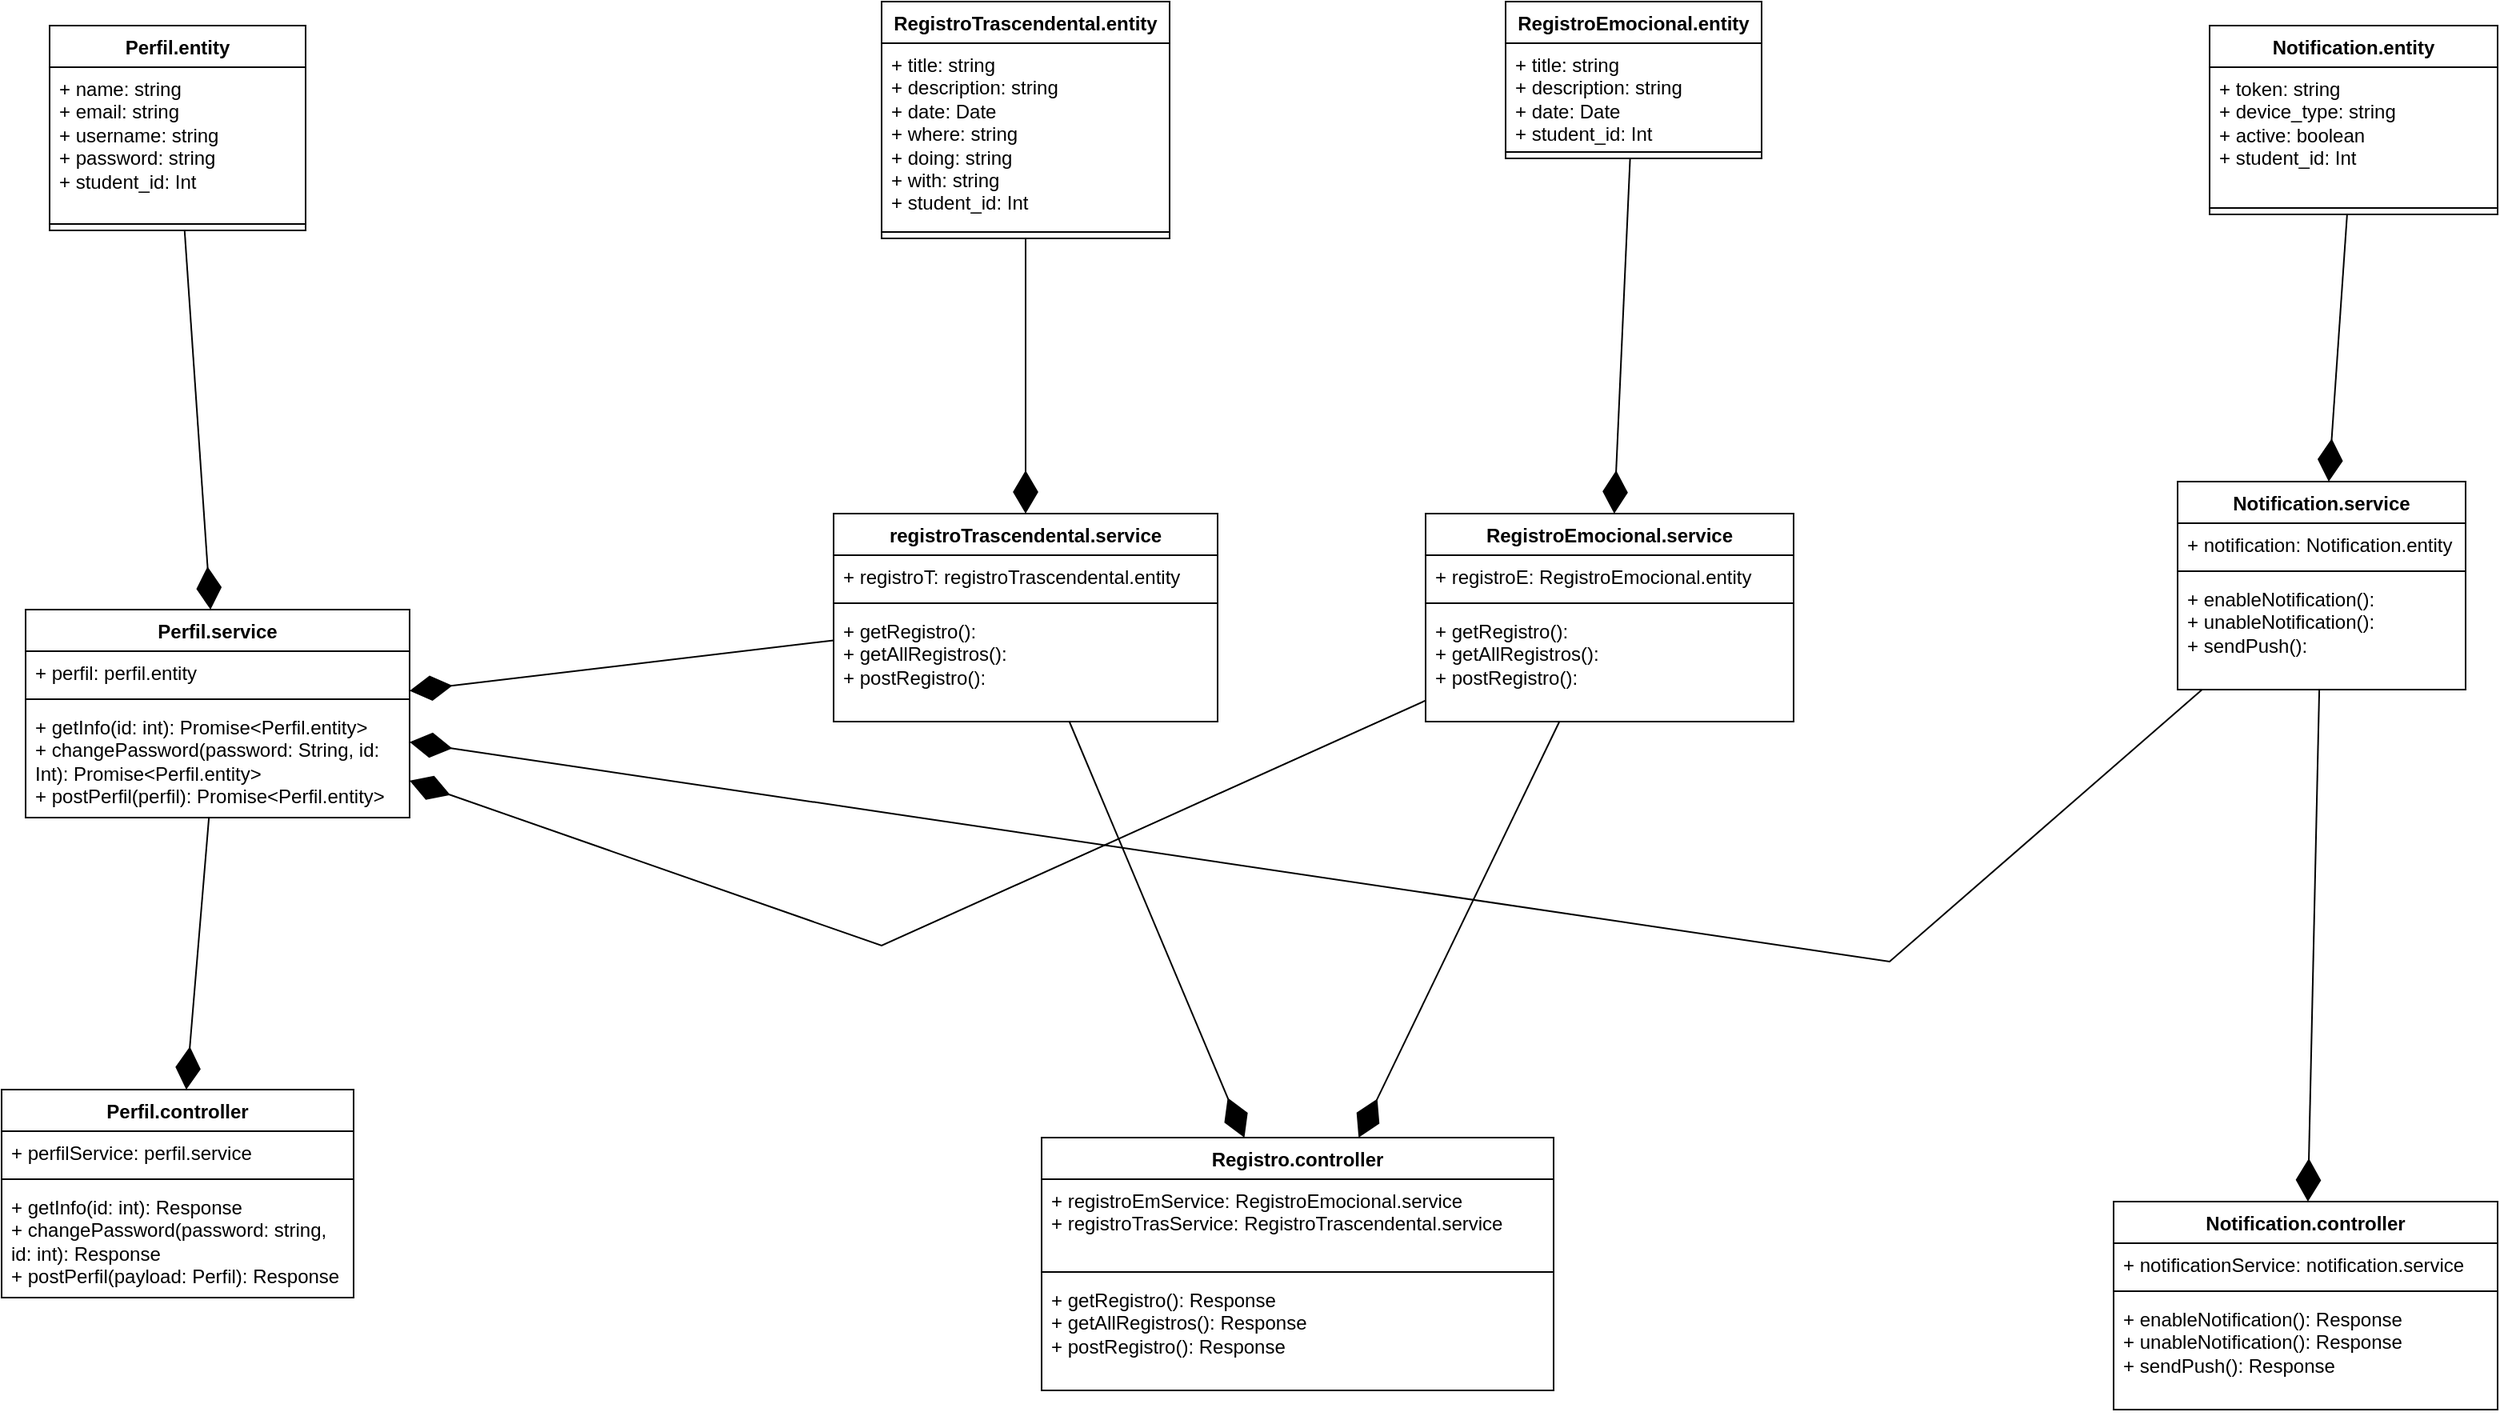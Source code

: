 <mxfile version="22.0.6" type="github">
  <diagram id="C5RBs43oDa-KdzZeNtuy" name="Page-1">
    <mxGraphModel dx="1840" dy="562" grid="1" gridSize="10" guides="1" tooltips="1" connect="1" arrows="1" fold="1" page="1" pageScale="1" pageWidth="827" pageHeight="1169" math="0" shadow="0">
      <root>
        <mxCell id="WIyWlLk6GJQsqaUBKTNV-0" />
        <mxCell id="WIyWlLk6GJQsqaUBKTNV-1" parent="WIyWlLk6GJQsqaUBKTNV-0" />
        <mxCell id="L0QDfx9UxgabpVASo6Bn-4" value="Perfil.controller" style="swimlane;fontStyle=1;align=center;verticalAlign=top;childLayout=stackLayout;horizontal=1;startSize=26;horizontalStack=0;resizeParent=1;resizeParentMax=0;resizeLast=0;collapsible=1;marginBottom=0;whiteSpace=wrap;html=1;" parent="WIyWlLk6GJQsqaUBKTNV-1" vertex="1">
          <mxGeometry x="-50" y="770" width="220" height="130" as="geometry" />
        </mxCell>
        <mxCell id="L0QDfx9UxgabpVASo6Bn-5" value="+ perfilService: perfil.service" style="text;strokeColor=none;fillColor=none;align=left;verticalAlign=top;spacingLeft=4;spacingRight=4;overflow=hidden;rotatable=0;points=[[0,0.5],[1,0.5]];portConstraint=eastwest;whiteSpace=wrap;html=1;" parent="L0QDfx9UxgabpVASo6Bn-4" vertex="1">
          <mxGeometry y="26" width="220" height="26" as="geometry" />
        </mxCell>
        <mxCell id="L0QDfx9UxgabpVASo6Bn-6" value="" style="line;strokeWidth=1;fillColor=none;align=left;verticalAlign=middle;spacingTop=-1;spacingLeft=3;spacingRight=3;rotatable=0;labelPosition=right;points=[];portConstraint=eastwest;strokeColor=inherit;" parent="L0QDfx9UxgabpVASo6Bn-4" vertex="1">
          <mxGeometry y="52" width="220" height="8" as="geometry" />
        </mxCell>
        <mxCell id="L0QDfx9UxgabpVASo6Bn-7" value="+ getInfo(id: int): Response&lt;br style=&quot;border-color: var(--border-color);&quot;&gt;+ changePassword(password: string, id: int): Response&lt;br style=&quot;border-color: var(--border-color);&quot;&gt;+ postPerfil(payload: Perfil): Response" style="text;strokeColor=none;fillColor=none;align=left;verticalAlign=top;spacingLeft=4;spacingRight=4;overflow=hidden;rotatable=0;points=[[0,0.5],[1,0.5]];portConstraint=eastwest;whiteSpace=wrap;html=1;" parent="L0QDfx9UxgabpVASo6Bn-4" vertex="1">
          <mxGeometry y="60" width="220" height="70" as="geometry" />
        </mxCell>
        <mxCell id="L0QDfx9UxgabpVASo6Bn-8" value="Perfil.service" style="swimlane;fontStyle=1;align=center;verticalAlign=top;childLayout=stackLayout;horizontal=1;startSize=26;horizontalStack=0;resizeParent=1;resizeParentMax=0;resizeLast=0;collapsible=1;marginBottom=0;whiteSpace=wrap;html=1;" parent="WIyWlLk6GJQsqaUBKTNV-1" vertex="1">
          <mxGeometry x="-35" y="470" width="240" height="130" as="geometry" />
        </mxCell>
        <mxCell id="L0QDfx9UxgabpVASo6Bn-9" value="+ perfil: perfil.entity" style="text;strokeColor=none;fillColor=none;align=left;verticalAlign=top;spacingLeft=4;spacingRight=4;overflow=hidden;rotatable=0;points=[[0,0.5],[1,0.5]];portConstraint=eastwest;whiteSpace=wrap;html=1;" parent="L0QDfx9UxgabpVASo6Bn-8" vertex="1">
          <mxGeometry y="26" width="240" height="26" as="geometry" />
        </mxCell>
        <mxCell id="L0QDfx9UxgabpVASo6Bn-10" value="" style="line;strokeWidth=1;fillColor=none;align=left;verticalAlign=middle;spacingTop=-1;spacingLeft=3;spacingRight=3;rotatable=0;labelPosition=right;points=[];portConstraint=eastwest;strokeColor=inherit;" parent="L0QDfx9UxgabpVASo6Bn-8" vertex="1">
          <mxGeometry y="52" width="240" height="8" as="geometry" />
        </mxCell>
        <mxCell id="L0QDfx9UxgabpVASo6Bn-11" value="+ getInfo(id: int): Promise&amp;lt;Perfil.entity&amp;gt;&lt;br&gt;+ changePassword(password: String, id: Int): Promise&amp;lt;Perfil.entity&amp;gt;&lt;br&gt;+ postPerfil(perfil): Promise&amp;lt;Perfil.entity&amp;gt;" style="text;strokeColor=none;fillColor=none;align=left;verticalAlign=top;spacingLeft=4;spacingRight=4;overflow=hidden;rotatable=0;points=[[0,0.5],[1,0.5]];portConstraint=eastwest;whiteSpace=wrap;html=1;" parent="L0QDfx9UxgabpVASo6Bn-8" vertex="1">
          <mxGeometry y="60" width="240" height="70" as="geometry" />
        </mxCell>
        <mxCell id="L0QDfx9UxgabpVASo6Bn-12" value="Perfil.entity" style="swimlane;fontStyle=1;align=center;verticalAlign=top;childLayout=stackLayout;horizontal=1;startSize=26;horizontalStack=0;resizeParent=1;resizeParentMax=0;resizeLast=0;collapsible=1;marginBottom=0;whiteSpace=wrap;html=1;" parent="WIyWlLk6GJQsqaUBKTNV-1" vertex="1">
          <mxGeometry x="-20" y="105" width="160" height="128" as="geometry" />
        </mxCell>
        <mxCell id="L0QDfx9UxgabpVASo6Bn-13" value="+ name: string&lt;br&gt;+ email: string&lt;br&gt;+ username: string&lt;br&gt;+ password: string&lt;br&gt;+ student_id: Int" style="text;strokeColor=none;fillColor=none;align=left;verticalAlign=top;spacingLeft=4;spacingRight=4;overflow=hidden;rotatable=0;points=[[0,0.5],[1,0.5]];portConstraint=eastwest;whiteSpace=wrap;html=1;" parent="L0QDfx9UxgabpVASo6Bn-12" vertex="1">
          <mxGeometry y="26" width="160" height="94" as="geometry" />
        </mxCell>
        <mxCell id="L0QDfx9UxgabpVASo6Bn-14" value="" style="line;strokeWidth=1;fillColor=none;align=left;verticalAlign=middle;spacingTop=-1;spacingLeft=3;spacingRight=3;rotatable=0;labelPosition=right;points=[];portConstraint=eastwest;strokeColor=inherit;" parent="L0QDfx9UxgabpVASo6Bn-12" vertex="1">
          <mxGeometry y="120" width="160" height="8" as="geometry" />
        </mxCell>
        <mxCell id="L0QDfx9UxgabpVASo6Bn-16" value="RegistroEmocional.entity" style="swimlane;fontStyle=1;align=center;verticalAlign=top;childLayout=stackLayout;horizontal=1;startSize=26;horizontalStack=0;resizeParent=1;resizeParentMax=0;resizeLast=0;collapsible=1;marginBottom=0;whiteSpace=wrap;html=1;" parent="WIyWlLk6GJQsqaUBKTNV-1" vertex="1">
          <mxGeometry x="890" y="90" width="160" height="98" as="geometry" />
        </mxCell>
        <mxCell id="L0QDfx9UxgabpVASo6Bn-17" value="+ title: string&lt;br&gt;+ description: string&lt;br&gt;+ date: Date&lt;br&gt;+ student_id: Int" style="text;strokeColor=none;fillColor=none;align=left;verticalAlign=top;spacingLeft=4;spacingRight=4;overflow=hidden;rotatable=0;points=[[0,0.5],[1,0.5]];portConstraint=eastwest;whiteSpace=wrap;html=1;" parent="L0QDfx9UxgabpVASo6Bn-16" vertex="1">
          <mxGeometry y="26" width="160" height="64" as="geometry" />
        </mxCell>
        <mxCell id="L0QDfx9UxgabpVASo6Bn-18" value="" style="line;strokeWidth=1;fillColor=none;align=left;verticalAlign=middle;spacingTop=-1;spacingLeft=3;spacingRight=3;rotatable=0;labelPosition=right;points=[];portConstraint=eastwest;strokeColor=inherit;" parent="L0QDfx9UxgabpVASo6Bn-16" vertex="1">
          <mxGeometry y="90" width="160" height="8" as="geometry" />
        </mxCell>
        <mxCell id="L0QDfx9UxgabpVASo6Bn-24" value="RegistroEmocional.service" style="swimlane;fontStyle=1;align=center;verticalAlign=top;childLayout=stackLayout;horizontal=1;startSize=26;horizontalStack=0;resizeParent=1;resizeParentMax=0;resizeLast=0;collapsible=1;marginBottom=0;whiteSpace=wrap;html=1;" parent="WIyWlLk6GJQsqaUBKTNV-1" vertex="1">
          <mxGeometry x="840" y="410" width="230" height="130" as="geometry" />
        </mxCell>
        <mxCell id="L0QDfx9UxgabpVASo6Bn-25" value="+ registroE: RegistroEmocional.entity" style="text;strokeColor=none;fillColor=none;align=left;verticalAlign=top;spacingLeft=4;spacingRight=4;overflow=hidden;rotatable=0;points=[[0,0.5],[1,0.5]];portConstraint=eastwest;whiteSpace=wrap;html=1;" parent="L0QDfx9UxgabpVASo6Bn-24" vertex="1">
          <mxGeometry y="26" width="230" height="26" as="geometry" />
        </mxCell>
        <mxCell id="L0QDfx9UxgabpVASo6Bn-26" value="" style="line;strokeWidth=1;fillColor=none;align=left;verticalAlign=middle;spacingTop=-1;spacingLeft=3;spacingRight=3;rotatable=0;labelPosition=right;points=[];portConstraint=eastwest;strokeColor=inherit;" parent="L0QDfx9UxgabpVASo6Bn-24" vertex="1">
          <mxGeometry y="52" width="230" height="8" as="geometry" />
        </mxCell>
        <mxCell id="L0QDfx9UxgabpVASo6Bn-27" value="+ getRegistro():&lt;br style=&quot;border-color: var(--border-color);&quot;&gt;+ getAllRegistros():&lt;br style=&quot;border-color: var(--border-color);&quot;&gt;+ postRegistro():" style="text;strokeColor=none;fillColor=none;align=left;verticalAlign=top;spacingLeft=4;spacingRight=4;overflow=hidden;rotatable=0;points=[[0,0.5],[1,0.5]];portConstraint=eastwest;whiteSpace=wrap;html=1;" parent="L0QDfx9UxgabpVASo6Bn-24" vertex="1">
          <mxGeometry y="60" width="230" height="70" as="geometry" />
        </mxCell>
        <mxCell id="L0QDfx9UxgabpVASo6Bn-28" value="Registro.controller" style="swimlane;fontStyle=1;align=center;verticalAlign=top;childLayout=stackLayout;horizontal=1;startSize=26;horizontalStack=0;resizeParent=1;resizeParentMax=0;resizeLast=0;collapsible=1;marginBottom=0;whiteSpace=wrap;html=1;" parent="WIyWlLk6GJQsqaUBKTNV-1" vertex="1">
          <mxGeometry x="600" y="800" width="320" height="158" as="geometry" />
        </mxCell>
        <mxCell id="L0QDfx9UxgabpVASo6Bn-29" value="+ registroEmService: RegistroEmocional.service&lt;br&gt;+ registroTrasService: RegistroTrascendental.service" style="text;strokeColor=none;fillColor=none;align=left;verticalAlign=top;spacingLeft=4;spacingRight=4;overflow=hidden;rotatable=0;points=[[0,0.5],[1,0.5]];portConstraint=eastwest;whiteSpace=wrap;html=1;" parent="L0QDfx9UxgabpVASo6Bn-28" vertex="1">
          <mxGeometry y="26" width="320" height="54" as="geometry" />
        </mxCell>
        <mxCell id="L0QDfx9UxgabpVASo6Bn-30" value="" style="line;strokeWidth=1;fillColor=none;align=left;verticalAlign=middle;spacingTop=-1;spacingLeft=3;spacingRight=3;rotatable=0;labelPosition=right;points=[];portConstraint=eastwest;strokeColor=inherit;" parent="L0QDfx9UxgabpVASo6Bn-28" vertex="1">
          <mxGeometry y="80" width="320" height="8" as="geometry" />
        </mxCell>
        <mxCell id="L0QDfx9UxgabpVASo6Bn-31" value="+ getRegistro(): Response&lt;br&gt;+ getAllRegistros(): Response&lt;br&gt;+ postRegistro(): Response" style="text;strokeColor=none;fillColor=none;align=left;verticalAlign=top;spacingLeft=4;spacingRight=4;overflow=hidden;rotatable=0;points=[[0,0.5],[1,0.5]];portConstraint=eastwest;whiteSpace=wrap;html=1;" parent="L0QDfx9UxgabpVASo6Bn-28" vertex="1">
          <mxGeometry y="88" width="320" height="70" as="geometry" />
        </mxCell>
        <mxCell id="cBkFvcuq_8SDpKLgJUTm-0" value="RegistroTrascendental.entity" style="swimlane;fontStyle=1;align=center;verticalAlign=top;childLayout=stackLayout;horizontal=1;startSize=26;horizontalStack=0;resizeParent=1;resizeParentMax=0;resizeLast=0;collapsible=1;marginBottom=0;whiteSpace=wrap;html=1;" parent="WIyWlLk6GJQsqaUBKTNV-1" vertex="1">
          <mxGeometry x="500" y="90" width="180" height="148" as="geometry" />
        </mxCell>
        <mxCell id="cBkFvcuq_8SDpKLgJUTm-1" value="+ title: string&lt;br&gt;+ description: string&lt;br&gt;+ date: Date&lt;br&gt;+ where: string&lt;br&gt;+ doing: string&lt;br&gt;+ with: string&lt;br&gt;+ student_id: Int" style="text;strokeColor=none;fillColor=none;align=left;verticalAlign=top;spacingLeft=4;spacingRight=4;overflow=hidden;rotatable=0;points=[[0,0.5],[1,0.5]];portConstraint=eastwest;whiteSpace=wrap;html=1;" parent="cBkFvcuq_8SDpKLgJUTm-0" vertex="1">
          <mxGeometry y="26" width="180" height="114" as="geometry" />
        </mxCell>
        <mxCell id="cBkFvcuq_8SDpKLgJUTm-2" value="" style="line;strokeWidth=1;fillColor=none;align=left;verticalAlign=middle;spacingTop=-1;spacingLeft=3;spacingRight=3;rotatable=0;labelPosition=right;points=[];portConstraint=eastwest;strokeColor=inherit;" parent="cBkFvcuq_8SDpKLgJUTm-0" vertex="1">
          <mxGeometry y="140" width="180" height="8" as="geometry" />
        </mxCell>
        <mxCell id="cBkFvcuq_8SDpKLgJUTm-4" value="registroTrascendental.service" style="swimlane;fontStyle=1;align=center;verticalAlign=top;childLayout=stackLayout;horizontal=1;startSize=26;horizontalStack=0;resizeParent=1;resizeParentMax=0;resizeLast=0;collapsible=1;marginBottom=0;whiteSpace=wrap;html=1;" parent="WIyWlLk6GJQsqaUBKTNV-1" vertex="1">
          <mxGeometry x="470" y="410" width="240" height="130" as="geometry" />
        </mxCell>
        <mxCell id="cBkFvcuq_8SDpKLgJUTm-5" value="+ registroT: registroTrascendental.entity" style="text;strokeColor=none;fillColor=none;align=left;verticalAlign=top;spacingLeft=4;spacingRight=4;overflow=hidden;rotatable=0;points=[[0,0.5],[1,0.5]];portConstraint=eastwest;whiteSpace=wrap;html=1;" parent="cBkFvcuq_8SDpKLgJUTm-4" vertex="1">
          <mxGeometry y="26" width="240" height="26" as="geometry" />
        </mxCell>
        <mxCell id="cBkFvcuq_8SDpKLgJUTm-6" value="" style="line;strokeWidth=1;fillColor=none;align=left;verticalAlign=middle;spacingTop=-1;spacingLeft=3;spacingRight=3;rotatable=0;labelPosition=right;points=[];portConstraint=eastwest;strokeColor=inherit;" parent="cBkFvcuq_8SDpKLgJUTm-4" vertex="1">
          <mxGeometry y="52" width="240" height="8" as="geometry" />
        </mxCell>
        <mxCell id="cBkFvcuq_8SDpKLgJUTm-7" value="+ getRegistro():&lt;br style=&quot;border-color: var(--border-color);&quot;&gt;+ getAllRegistros():&lt;br style=&quot;border-color: var(--border-color);&quot;&gt;+ postRegistro():" style="text;strokeColor=none;fillColor=none;align=left;verticalAlign=top;spacingLeft=4;spacingRight=4;overflow=hidden;rotatable=0;points=[[0,0.5],[1,0.5]];portConstraint=eastwest;whiteSpace=wrap;html=1;" parent="cBkFvcuq_8SDpKLgJUTm-4" vertex="1">
          <mxGeometry y="60" width="240" height="70" as="geometry" />
        </mxCell>
        <mxCell id="cBkFvcuq_8SDpKLgJUTm-15" value="Notification.entity" style="swimlane;fontStyle=1;align=center;verticalAlign=top;childLayout=stackLayout;horizontal=1;startSize=26;horizontalStack=0;resizeParent=1;resizeParentMax=0;resizeLast=0;collapsible=1;marginBottom=0;whiteSpace=wrap;html=1;" parent="WIyWlLk6GJQsqaUBKTNV-1" vertex="1">
          <mxGeometry x="1330" y="105" width="180" height="118" as="geometry" />
        </mxCell>
        <mxCell id="cBkFvcuq_8SDpKLgJUTm-16" value="+ token: string&lt;br&gt;+ device_type: string&lt;br&gt;+ active: boolean&lt;br&gt;+ student_id: Int" style="text;strokeColor=none;fillColor=none;align=left;verticalAlign=top;spacingLeft=4;spacingRight=4;overflow=hidden;rotatable=0;points=[[0,0.5],[1,0.5]];portConstraint=eastwest;whiteSpace=wrap;html=1;" parent="cBkFvcuq_8SDpKLgJUTm-15" vertex="1">
          <mxGeometry y="26" width="180" height="84" as="geometry" />
        </mxCell>
        <mxCell id="cBkFvcuq_8SDpKLgJUTm-17" value="" style="line;strokeWidth=1;fillColor=none;align=left;verticalAlign=middle;spacingTop=-1;spacingLeft=3;spacingRight=3;rotatable=0;labelPosition=right;points=[];portConstraint=eastwest;strokeColor=inherit;" parent="cBkFvcuq_8SDpKLgJUTm-15" vertex="1">
          <mxGeometry y="110" width="180" height="8" as="geometry" />
        </mxCell>
        <mxCell id="cBkFvcuq_8SDpKLgJUTm-24" value="Notification.service" style="swimlane;fontStyle=1;align=center;verticalAlign=top;childLayout=stackLayout;horizontal=1;startSize=26;horizontalStack=0;resizeParent=1;resizeParentMax=0;resizeLast=0;collapsible=1;marginBottom=0;whiteSpace=wrap;html=1;" parent="WIyWlLk6GJQsqaUBKTNV-1" vertex="1">
          <mxGeometry x="1310" y="390" width="180" height="130" as="geometry" />
        </mxCell>
        <mxCell id="cBkFvcuq_8SDpKLgJUTm-25" value="+ notification: Notification.entity" style="text;strokeColor=none;fillColor=none;align=left;verticalAlign=top;spacingLeft=4;spacingRight=4;overflow=hidden;rotatable=0;points=[[0,0.5],[1,0.5]];portConstraint=eastwest;whiteSpace=wrap;html=1;" parent="cBkFvcuq_8SDpKLgJUTm-24" vertex="1">
          <mxGeometry y="26" width="180" height="26" as="geometry" />
        </mxCell>
        <mxCell id="cBkFvcuq_8SDpKLgJUTm-26" value="" style="line;strokeWidth=1;fillColor=none;align=left;verticalAlign=middle;spacingTop=-1;spacingLeft=3;spacingRight=3;rotatable=0;labelPosition=right;points=[];portConstraint=eastwest;strokeColor=inherit;" parent="cBkFvcuq_8SDpKLgJUTm-24" vertex="1">
          <mxGeometry y="52" width="180" height="8" as="geometry" />
        </mxCell>
        <mxCell id="cBkFvcuq_8SDpKLgJUTm-27" value="+ enableNotification():&lt;br&gt;+ unableNotification():&lt;br&gt;+ sendPush():" style="text;strokeColor=none;fillColor=none;align=left;verticalAlign=top;spacingLeft=4;spacingRight=4;overflow=hidden;rotatable=0;points=[[0,0.5],[1,0.5]];portConstraint=eastwest;whiteSpace=wrap;html=1;" parent="cBkFvcuq_8SDpKLgJUTm-24" vertex="1">
          <mxGeometry y="60" width="180" height="70" as="geometry" />
        </mxCell>
        <mxCell id="cBkFvcuq_8SDpKLgJUTm-28" value="Notification.controller" style="swimlane;fontStyle=1;align=center;verticalAlign=top;childLayout=stackLayout;horizontal=1;startSize=26;horizontalStack=0;resizeParent=1;resizeParentMax=0;resizeLast=0;collapsible=1;marginBottom=0;whiteSpace=wrap;html=1;" parent="WIyWlLk6GJQsqaUBKTNV-1" vertex="1">
          <mxGeometry x="1270" y="840" width="240" height="130" as="geometry" />
        </mxCell>
        <mxCell id="cBkFvcuq_8SDpKLgJUTm-29" value="+ notificationService: notification.service" style="text;strokeColor=none;fillColor=none;align=left;verticalAlign=top;spacingLeft=4;spacingRight=4;overflow=hidden;rotatable=0;points=[[0,0.5],[1,0.5]];portConstraint=eastwest;whiteSpace=wrap;html=1;" parent="cBkFvcuq_8SDpKLgJUTm-28" vertex="1">
          <mxGeometry y="26" width="240" height="26" as="geometry" />
        </mxCell>
        <mxCell id="cBkFvcuq_8SDpKLgJUTm-30" value="" style="line;strokeWidth=1;fillColor=none;align=left;verticalAlign=middle;spacingTop=-1;spacingLeft=3;spacingRight=3;rotatable=0;labelPosition=right;points=[];portConstraint=eastwest;strokeColor=inherit;" parent="cBkFvcuq_8SDpKLgJUTm-28" vertex="1">
          <mxGeometry y="52" width="240" height="8" as="geometry" />
        </mxCell>
        <mxCell id="cBkFvcuq_8SDpKLgJUTm-31" value="+ enableNotification(): Response&lt;br style=&quot;border-color: var(--border-color);&quot;&gt;+ unableNotification(): Response&lt;br style=&quot;border-color: var(--border-color);&quot;&gt;+ sendPush(): Response" style="text;strokeColor=none;fillColor=none;align=left;verticalAlign=top;spacingLeft=4;spacingRight=4;overflow=hidden;rotatable=0;points=[[0,0.5],[1,0.5]];portConstraint=eastwest;whiteSpace=wrap;html=1;" parent="cBkFvcuq_8SDpKLgJUTm-28" vertex="1">
          <mxGeometry y="60" width="240" height="70" as="geometry" />
        </mxCell>
        <mxCell id="mwsPFuy9TEgTdgCM0ixo-0" value="" style="endArrow=diamondThin;endFill=1;endSize=24;html=1;rounded=0;" edge="1" parent="WIyWlLk6GJQsqaUBKTNV-1" source="L0QDfx9UxgabpVASo6Bn-12" target="L0QDfx9UxgabpVASo6Bn-8">
          <mxGeometry width="160" relative="1" as="geometry">
            <mxPoint x="-33" y="520" as="sourcePoint" />
            <mxPoint x="127" y="520" as="targetPoint" />
          </mxGeometry>
        </mxCell>
        <mxCell id="mwsPFuy9TEgTdgCM0ixo-1" value="" style="endArrow=diamondThin;endFill=1;endSize=24;html=1;rounded=0;" edge="1" parent="WIyWlLk6GJQsqaUBKTNV-1" source="L0QDfx9UxgabpVASo6Bn-8" target="L0QDfx9UxgabpVASo6Bn-4">
          <mxGeometry width="160" relative="1" as="geometry">
            <mxPoint x="-33" y="520" as="sourcePoint" />
            <mxPoint x="127" y="520" as="targetPoint" />
          </mxGeometry>
        </mxCell>
        <mxCell id="mwsPFuy9TEgTdgCM0ixo-2" value="" style="endArrow=diamondThin;endFill=1;endSize=24;html=1;rounded=0;" edge="1" parent="WIyWlLk6GJQsqaUBKTNV-1" source="L0QDfx9UxgabpVASo6Bn-16" target="L0QDfx9UxgabpVASo6Bn-24">
          <mxGeometry width="160" relative="1" as="geometry">
            <mxPoint x="1274" y="340" as="sourcePoint" />
            <mxPoint x="1434" y="340" as="targetPoint" />
          </mxGeometry>
        </mxCell>
        <mxCell id="mwsPFuy9TEgTdgCM0ixo-3" value="" style="endArrow=diamondThin;endFill=1;endSize=24;html=1;rounded=0;" edge="1" parent="WIyWlLk6GJQsqaUBKTNV-1" source="L0QDfx9UxgabpVASo6Bn-24" target="L0QDfx9UxgabpVASo6Bn-28">
          <mxGeometry width="160" relative="1" as="geometry">
            <mxPoint x="1274" y="340" as="sourcePoint" />
            <mxPoint x="1434" y="340" as="targetPoint" />
          </mxGeometry>
        </mxCell>
        <mxCell id="mwsPFuy9TEgTdgCM0ixo-4" value="" style="endArrow=diamondThin;endFill=1;endSize=24;html=1;rounded=0;" edge="1" parent="WIyWlLk6GJQsqaUBKTNV-1" source="cBkFvcuq_8SDpKLgJUTm-0" target="cBkFvcuq_8SDpKLgJUTm-4">
          <mxGeometry width="160" relative="1" as="geometry">
            <mxPoint x="1274" y="340" as="sourcePoint" />
            <mxPoint x="1434" y="340" as="targetPoint" />
          </mxGeometry>
        </mxCell>
        <mxCell id="mwsPFuy9TEgTdgCM0ixo-5" value="" style="endArrow=diamondThin;endFill=1;endSize=24;html=1;rounded=0;" edge="1" parent="WIyWlLk6GJQsqaUBKTNV-1" source="cBkFvcuq_8SDpKLgJUTm-4" target="L0QDfx9UxgabpVASo6Bn-28">
          <mxGeometry width="160" relative="1" as="geometry">
            <mxPoint x="1140" y="572" as="sourcePoint" />
            <mxPoint x="1217" y="581" as="targetPoint" />
          </mxGeometry>
        </mxCell>
        <mxCell id="mwsPFuy9TEgTdgCM0ixo-6" value="" style="endArrow=diamondThin;endFill=1;endSize=24;html=1;rounded=0;" edge="1" parent="WIyWlLk6GJQsqaUBKTNV-1" source="cBkFvcuq_8SDpKLgJUTm-15" target="cBkFvcuq_8SDpKLgJUTm-24">
          <mxGeometry width="160" relative="1" as="geometry">
            <mxPoint x="973" y="822" as="sourcePoint" />
            <mxPoint x="1050" y="831" as="targetPoint" />
          </mxGeometry>
        </mxCell>
        <mxCell id="mwsPFuy9TEgTdgCM0ixo-7" value="" style="endArrow=diamondThin;endFill=1;endSize=24;html=1;rounded=0;" edge="1" parent="WIyWlLk6GJQsqaUBKTNV-1" source="cBkFvcuq_8SDpKLgJUTm-24" target="cBkFvcuq_8SDpKLgJUTm-28">
          <mxGeometry width="160" relative="1" as="geometry">
            <mxPoint x="963" y="1062" as="sourcePoint" />
            <mxPoint x="1065" y="1065" as="targetPoint" />
          </mxGeometry>
        </mxCell>
        <mxCell id="mwsPFuy9TEgTdgCM0ixo-9" value="" style="endArrow=diamondThin;endFill=1;endSize=24;html=1;rounded=0;" edge="1" parent="WIyWlLk6GJQsqaUBKTNV-1" source="cBkFvcuq_8SDpKLgJUTm-4" target="L0QDfx9UxgabpVASo6Bn-8">
          <mxGeometry width="160" relative="1" as="geometry">
            <mxPoint x="650" y="520" as="sourcePoint" />
            <mxPoint x="810" y="520" as="targetPoint" />
          </mxGeometry>
        </mxCell>
        <mxCell id="mwsPFuy9TEgTdgCM0ixo-10" value="" style="endArrow=diamondThin;endFill=1;endSize=24;html=1;rounded=0;" edge="1" parent="WIyWlLk6GJQsqaUBKTNV-1" source="L0QDfx9UxgabpVASo6Bn-24" target="L0QDfx9UxgabpVASo6Bn-8">
          <mxGeometry width="160" relative="1" as="geometry">
            <mxPoint x="650" y="520" as="sourcePoint" />
            <mxPoint x="810" y="520" as="targetPoint" />
            <Array as="points">
              <mxPoint x="500" y="680" />
            </Array>
          </mxGeometry>
        </mxCell>
        <mxCell id="mwsPFuy9TEgTdgCM0ixo-11" value="" style="endArrow=diamondThin;endFill=1;endSize=24;html=1;rounded=0;" edge="1" parent="WIyWlLk6GJQsqaUBKTNV-1" source="cBkFvcuq_8SDpKLgJUTm-24" target="L0QDfx9UxgabpVASo6Bn-8">
          <mxGeometry width="160" relative="1" as="geometry">
            <mxPoint x="650" y="520" as="sourcePoint" />
            <mxPoint x="810" y="520" as="targetPoint" />
            <Array as="points">
              <mxPoint x="1130" y="690" />
            </Array>
          </mxGeometry>
        </mxCell>
      </root>
    </mxGraphModel>
  </diagram>
</mxfile>
